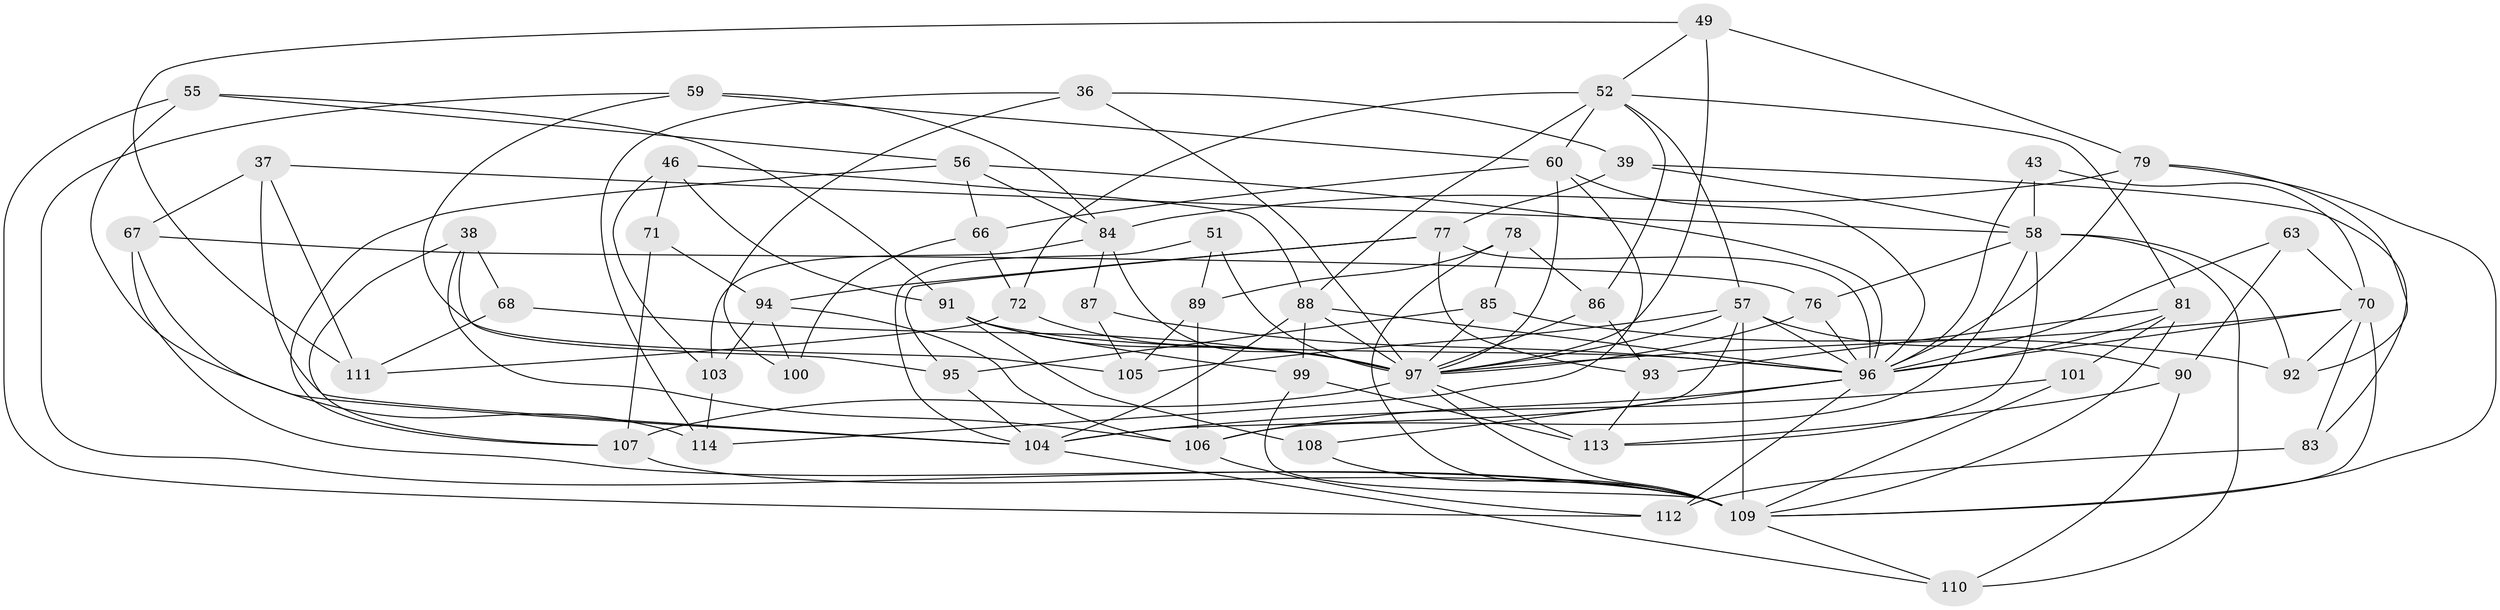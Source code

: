 // original degree distribution, {4: 1.0}
// Generated by graph-tools (version 1.1) at 2025/57/03/09/25 04:57:51]
// undirected, 57 vertices, 143 edges
graph export_dot {
graph [start="1"]
  node [color=gray90,style=filled];
  36;
  37;
  38;
  39;
  43;
  46;
  49;
  51;
  52 [super="+48"];
  55;
  56 [super="+40"];
  57 [super="+41"];
  58 [super="+2+28"];
  59 [super="+16"];
  60 [super="+25"];
  63;
  66 [super="+4"];
  67;
  68;
  70 [super="+45+62"];
  71;
  72;
  76;
  77 [super="+35"];
  78;
  79 [super="+50"];
  81 [super="+64"];
  83;
  84 [super="+65"];
  85;
  86;
  87;
  88 [super="+26+82"];
  89;
  90;
  91 [super="+80"];
  92;
  93;
  94 [super="+6"];
  95;
  96 [super="+12+73+69"];
  97 [super="+11+44+42+75"];
  99;
  100;
  101;
  103;
  104 [super="+31+54"];
  105;
  106 [super="+34"];
  107 [super="+98"];
  108;
  109 [super="+7+18+102+21+74"];
  110;
  111;
  112 [super="+1"];
  113 [super="+29"];
  114;
  36 -- 39;
  36 -- 114;
  36 -- 100;
  36 -- 97;
  37 -- 104;
  37 -- 111;
  37 -- 67;
  37 -- 58;
  38 -- 107;
  38 -- 68;
  38 -- 95;
  38 -- 106;
  39 -- 83;
  39 -- 77;
  39 -- 58;
  43 -- 70 [weight=2];
  43 -- 58;
  43 -- 96;
  46 -- 103;
  46 -- 71;
  46 -- 91;
  46 -- 88;
  49 -- 52;
  49 -- 111;
  49 -- 97;
  49 -- 79;
  51 -- 89;
  51 -- 97 [weight=2];
  51 -- 104;
  52 -- 72;
  52 -- 81;
  52 -- 86;
  52 -- 88 [weight=2];
  52 -- 57;
  52 -- 60;
  55 -- 91;
  55 -- 56;
  55 -- 112;
  55 -- 104;
  56 -- 96 [weight=2];
  56 -- 66;
  56 -- 84;
  56 -- 107;
  57 -- 109 [weight=2];
  57 -- 105;
  57 -- 90;
  57 -- 97;
  57 -- 96;
  57 -- 104;
  58 -- 92;
  58 -- 76;
  58 -- 110;
  58 -- 113;
  58 -- 106;
  59 -- 84 [weight=2];
  59 -- 109 [weight=2];
  59 -- 105;
  59 -- 60;
  60 -- 66 [weight=2];
  60 -- 114;
  60 -- 96 [weight=2];
  60 -- 97;
  63 -- 90;
  63 -- 70 [weight=2];
  63 -- 96;
  66 -- 100 [weight=2];
  66 -- 72;
  67 -- 114;
  67 -- 76;
  67 -- 109;
  68 -- 111;
  68 -- 97 [weight=2];
  70 -- 96 [weight=2];
  70 -- 83;
  70 -- 92;
  70 -- 109 [weight=2];
  70 -- 97 [weight=2];
  71 -- 94 [weight=2];
  71 -- 107;
  72 -- 111;
  72 -- 97;
  76 -- 96;
  76 -- 97;
  77 -- 95;
  77 -- 96 [weight=2];
  77 -- 93;
  77 -- 94;
  78 -- 89;
  78 -- 86;
  78 -- 85;
  78 -- 109;
  79 -- 92;
  79 -- 109;
  79 -- 96 [weight=2];
  79 -- 84;
  81 -- 101 [weight=2];
  81 -- 93;
  81 -- 109;
  81 -- 96;
  83 -- 112 [weight=2];
  84 -- 103;
  84 -- 87;
  84 -- 97 [weight=2];
  85 -- 92;
  85 -- 95;
  85 -- 97;
  86 -- 93;
  86 -- 97;
  87 -- 105;
  87 -- 96 [weight=2];
  88 -- 99;
  88 -- 96 [weight=2];
  88 -- 97;
  88 -- 104;
  89 -- 105;
  89 -- 106;
  90 -- 110;
  90 -- 113;
  91 -- 99;
  91 -- 97 [weight=2];
  91 -- 108 [weight=2];
  91 -- 96;
  93 -- 113;
  94 -- 103;
  94 -- 100;
  94 -- 106;
  95 -- 104;
  96 -- 112 [weight=2];
  96 -- 106;
  96 -- 108;
  97 -- 113 [weight=2];
  97 -- 109;
  97 -- 107 [weight=2];
  99 -- 109;
  99 -- 113;
  101 -- 109;
  101 -- 104;
  103 -- 114;
  104 -- 110;
  106 -- 112;
  107 -- 109;
  108 -- 109;
  109 -- 110;
}
